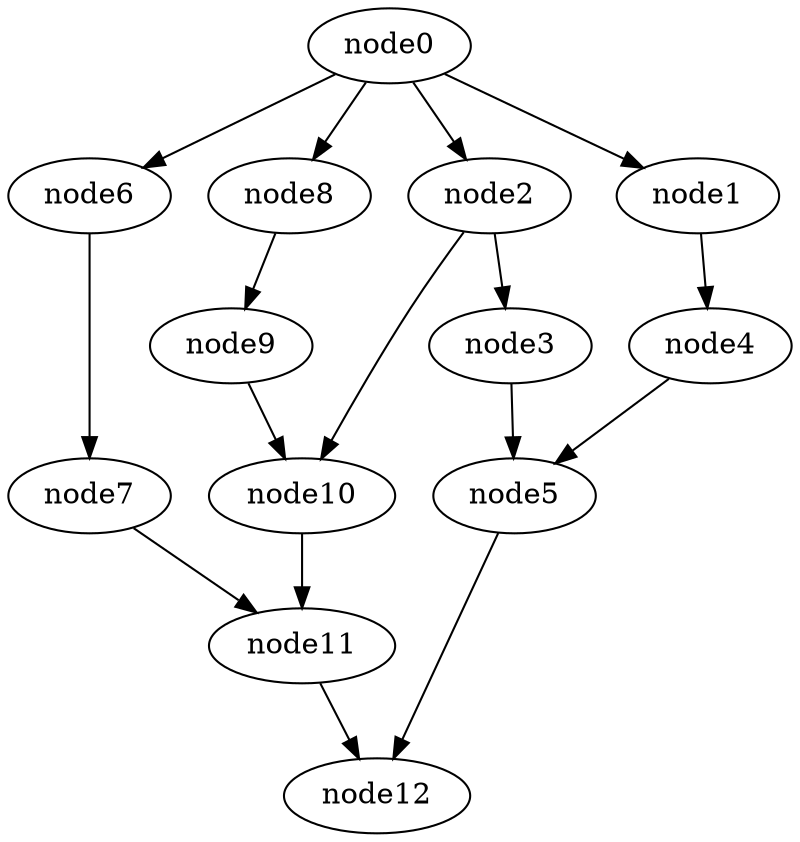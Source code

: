 digraph g{
	node12
	node11 -> node12
	node10 -> node11
	node9 -> node10
	node8 -> node9
	node7 -> node11
	node6 -> node7
	node5 -> node12
	node4 -> node5
	node3 -> node5
	node2 -> node10
	node2 -> node3
	node1 -> node4
	node0 -> node8
	node0 -> node6
	node0 -> node2
	node0 -> node1
}

